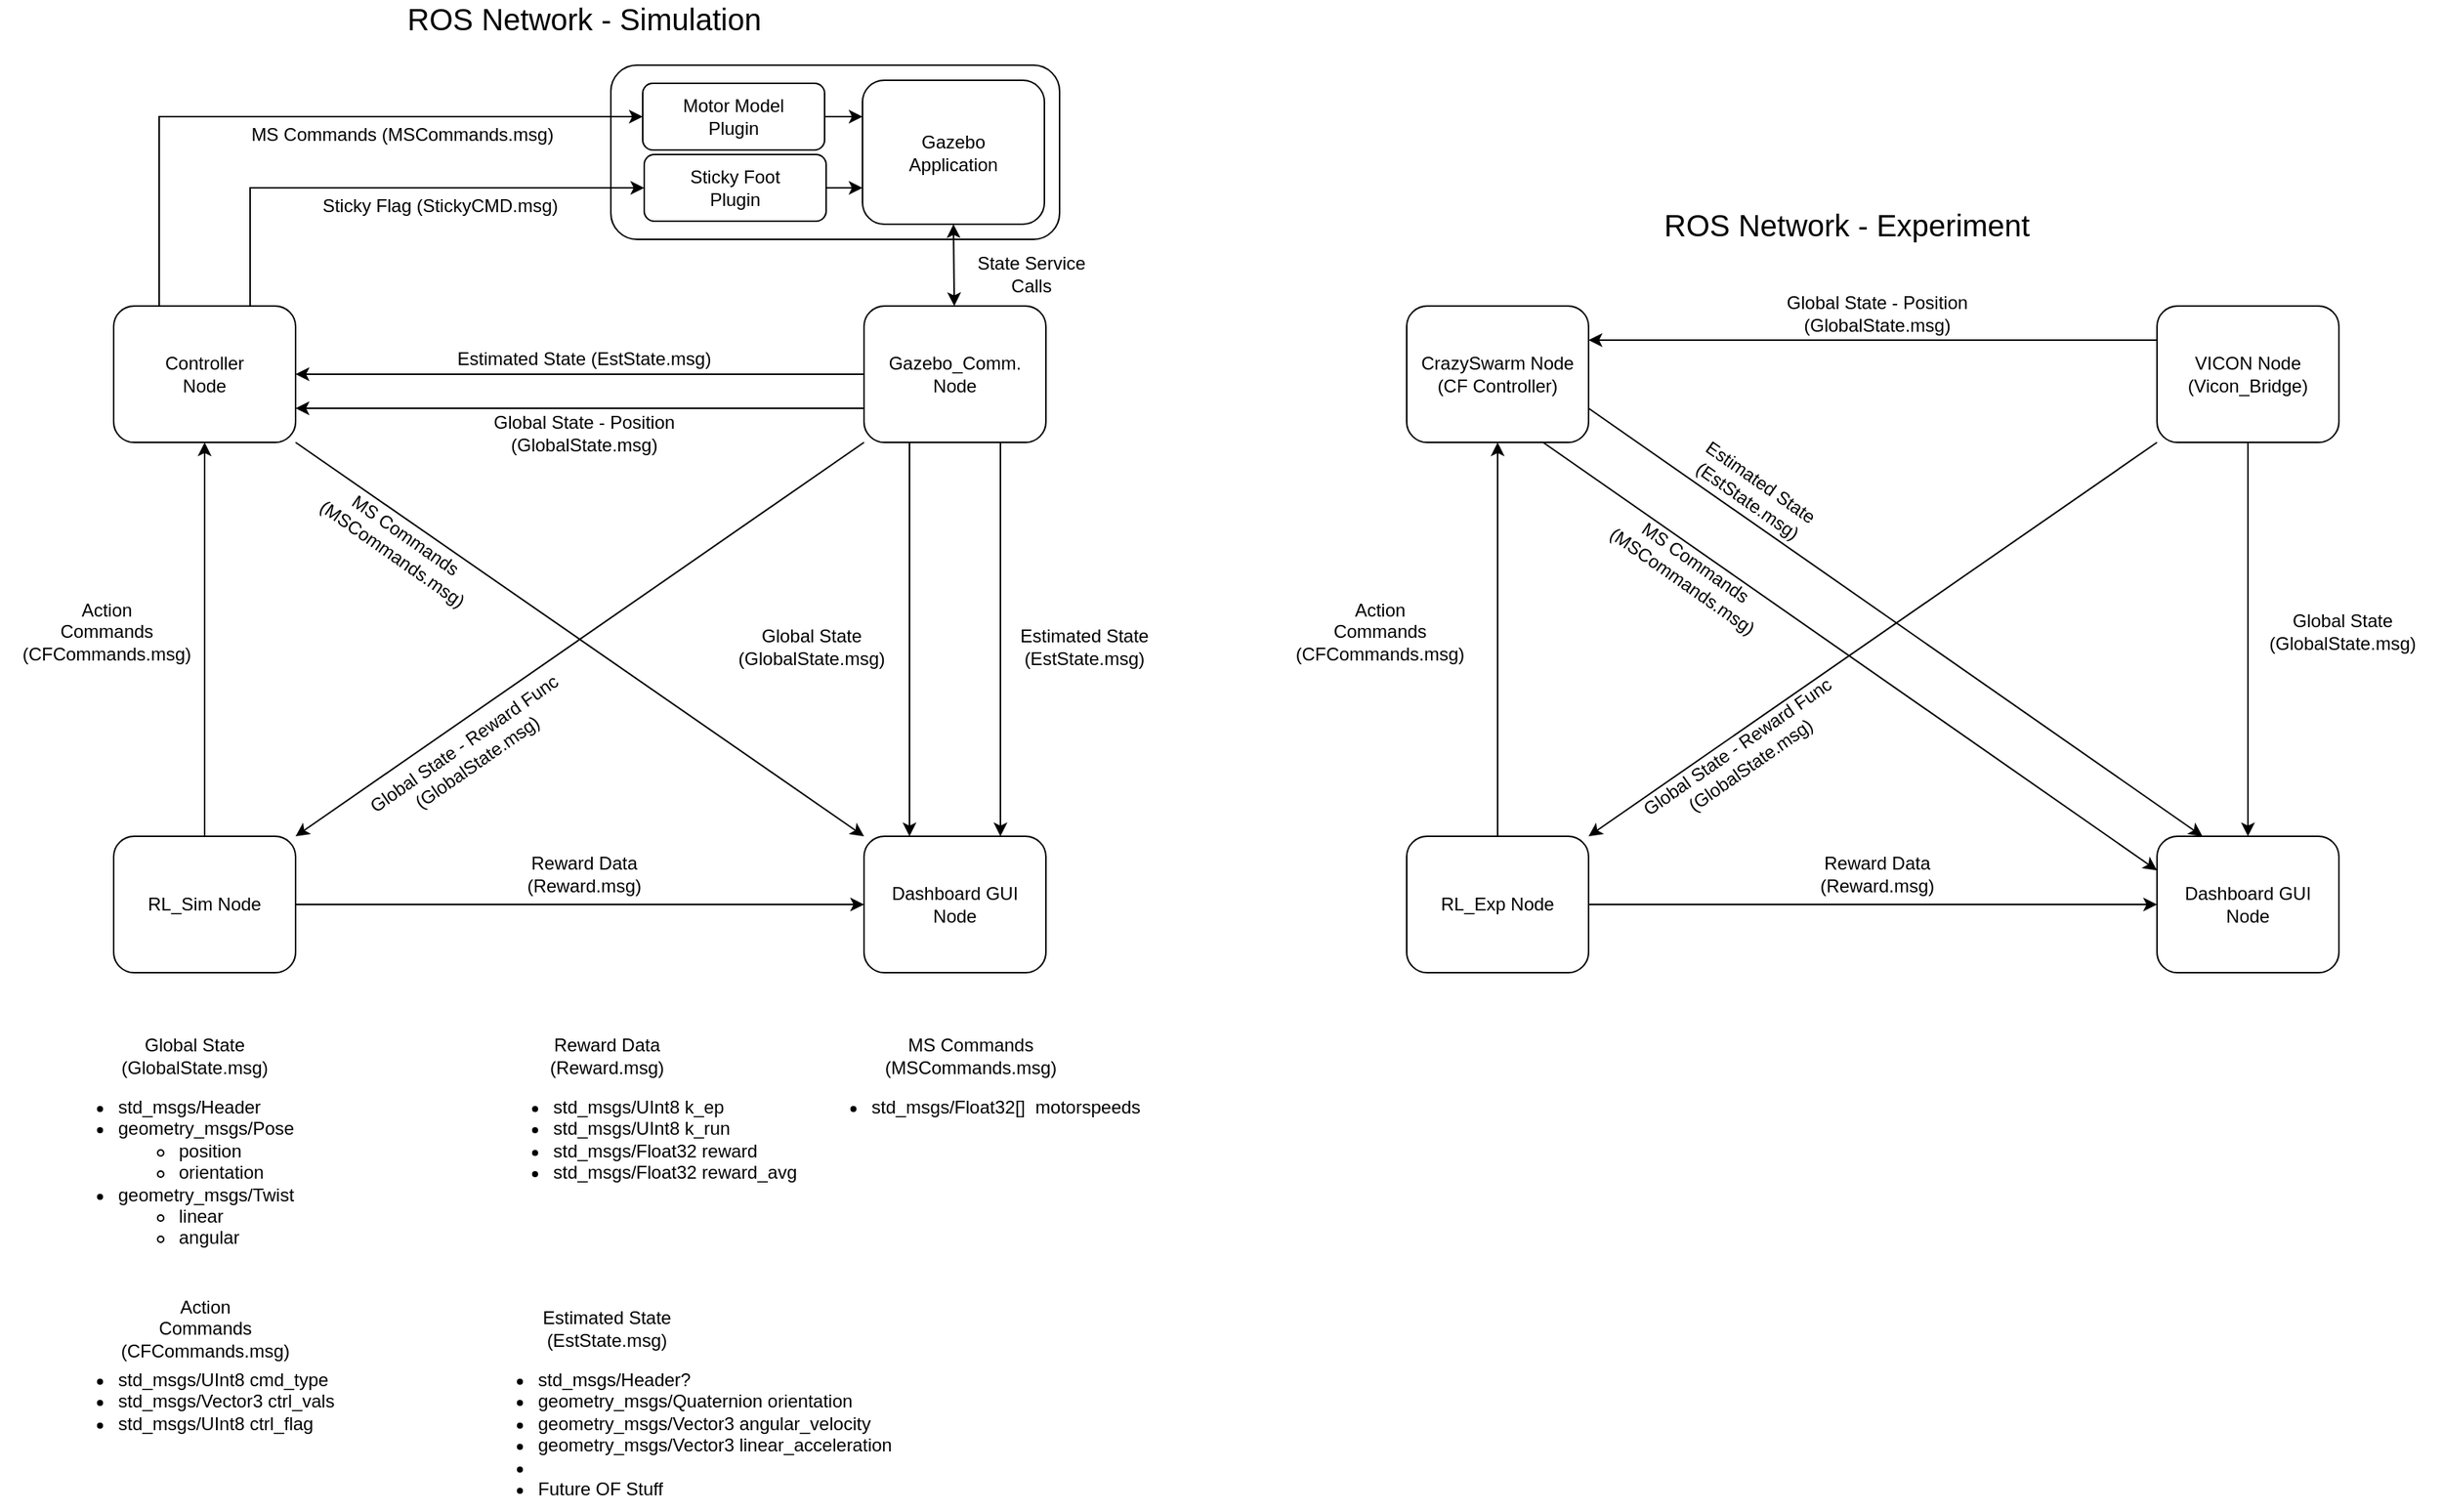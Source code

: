 <mxfile version="13.9.9" type="device" pages="2"><diagram id="4q4zT_EYPk3diKyVNwrd" name="Page-1"><mxGraphModel dx="1936" dy="1100" grid="1" gridSize="10" guides="1" tooltips="1" connect="1" arrows="1" fold="1" page="1" pageScale="1" pageWidth="850" pageHeight="1100" background="#FFFFFF" math="0" shadow="0"><root><mxCell id="0"/><mxCell id="1" parent="0"/><mxCell id="GYX6j8tE0jOFINhNC3Ar-2" value="" style="rounded=1;whiteSpace=wrap;html=1;align=right;" parent="1" vertex="1"><mxGeometry x="443" y="121" width="296" height="115" as="geometry"/></mxCell><mxCell id="csX2sQHDqy6ObiTzpXhX-31" style="edgeStyle=orthogonalEdgeStyle;rounded=0;orthogonalLoop=1;jettySize=auto;html=1;exitX=0.75;exitY=0;exitDx=0;exitDy=0;entryX=0;entryY=0.5;entryDx=0;entryDy=0;" edge="1" parent="1" source="GYX6j8tE0jOFINhNC3Ar-1" target="csX2sQHDqy6ObiTzpXhX-12"><mxGeometry relative="1" as="geometry"/></mxCell><mxCell id="csX2sQHDqy6ObiTzpXhX-32" style="edgeStyle=orthogonalEdgeStyle;rounded=0;orthogonalLoop=1;jettySize=auto;html=1;exitX=0.25;exitY=0;exitDx=0;exitDy=0;entryX=0;entryY=0.5;entryDx=0;entryDy=0;" edge="1" parent="1" source="GYX6j8tE0jOFINhNC3Ar-1" target="csX2sQHDqy6ObiTzpXhX-11"><mxGeometry relative="1" as="geometry"/></mxCell><mxCell id="GYX6j8tE0jOFINhNC3Ar-1" value="&lt;div&gt;Controller&lt;/div&gt;Node" style="rounded=1;whiteSpace=wrap;html=1;" parent="1" vertex="1"><mxGeometry x="115" y="280" width="120" height="90" as="geometry"/></mxCell><mxCell id="GYX6j8tE0jOFINhNC3Ar-3" value="&lt;div&gt;RL_Sim Node&lt;/div&gt;" style="rounded=1;whiteSpace=wrap;html=1;" parent="1" vertex="1"><mxGeometry x="115" y="630" width="120" height="90" as="geometry"/></mxCell><mxCell id="GYX6j8tE0jOFINhNC3Ar-4" value="" style="endArrow=classic;html=1;exitX=0.5;exitY=0;exitDx=0;exitDy=0;entryX=0.5;entryY=1;entryDx=0;entryDy=0;" parent="1" source="GYX6j8tE0jOFINhNC3Ar-3" target="GYX6j8tE0jOFINhNC3Ar-1" edge="1"><mxGeometry width="50" height="50" relative="1" as="geometry"><mxPoint x="400" y="590" as="sourcePoint"/><mxPoint x="450" y="540" as="targetPoint"/></mxGeometry></mxCell><mxCell id="GYX6j8tE0jOFINhNC3Ar-5" value="&lt;div&gt;Action&lt;br&gt;&lt;/div&gt;&lt;div&gt;Commands&lt;/div&gt;&lt;div&gt;(CFCommands.msg)&lt;br&gt;&lt;/div&gt;" style="text;html=1;align=center;verticalAlign=middle;resizable=0;points=[];autosize=1;" parent="1" vertex="1"><mxGeometry x="40" y="470" width="140" height="50" as="geometry"/></mxCell><mxCell id="GYX6j8tE0jOFINhNC3Ar-6" value="&lt;div&gt;&lt;font style=&quot;font-size: 20px&quot;&gt;ROS Network - Simulation&lt;br&gt;&lt;/font&gt; &lt;/div&gt;" style="text;html=1;align=center;verticalAlign=middle;resizable=0;points=[];autosize=1;" parent="1" vertex="1"><mxGeometry x="285" y="80" width="280" height="20" as="geometry"/></mxCell><mxCell id="GYX6j8tE0jOFINhNC3Ar-9" value="&lt;div&gt;Dashboard GUI&lt;br&gt;&lt;/div&gt;&lt;div&gt;Node&lt;br&gt;&lt;/div&gt;" style="rounded=1;whiteSpace=wrap;html=1;" parent="1" vertex="1"><mxGeometry x="610" y="630" width="120" height="90" as="geometry"/></mxCell><mxCell id="GYX6j8tE0jOFINhNC3Ar-10" value="" style="endArrow=classic;html=1;entryX=1;entryY=0;entryDx=0;entryDy=0;exitX=0;exitY=1;exitDx=0;exitDy=0;" parent="1" source="csX2sQHDqy6ObiTzpXhX-1" target="GYX6j8tE0jOFINhNC3Ar-3" edge="1"><mxGeometry width="50" height="50" relative="1" as="geometry"><mxPoint x="450" y="460" as="sourcePoint"/><mxPoint x="590" y="540" as="targetPoint"/></mxGeometry></mxCell><mxCell id="GYX6j8tE0jOFINhNC3Ar-23" value="" style="endArrow=classic;html=1;exitX=1;exitY=0.5;exitDx=0;exitDy=0;entryX=0;entryY=0.5;entryDx=0;entryDy=0;" parent="1" source="GYX6j8tE0jOFINhNC3Ar-3" target="GYX6j8tE0jOFINhNC3Ar-9" edge="1"><mxGeometry width="50" height="50" relative="1" as="geometry"><mxPoint x="409.5" y="675" as="sourcePoint"/><mxPoint x="409.5" y="440" as="targetPoint"/></mxGeometry></mxCell><mxCell id="GYX6j8tE0jOFINhNC3Ar-46" value="&lt;div&gt;CrazySwarm Node&lt;/div&gt;&lt;div&gt;(CF Controller)&lt;br&gt;&lt;/div&gt;" style="rounded=1;whiteSpace=wrap;html=1;" parent="1" vertex="1"><mxGeometry x="968" y="280" width="120" height="90" as="geometry"/></mxCell><mxCell id="GYX6j8tE0jOFINhNC3Ar-47" value="&lt;div&gt;VICON Node&lt;/div&gt;&lt;div&gt;(Vicon_Bridge)&lt;br&gt;&lt;/div&gt;" style="rounded=1;whiteSpace=wrap;html=1;" parent="1" vertex="1"><mxGeometry x="1463" y="280" width="120" height="90" as="geometry"/></mxCell><mxCell id="GYX6j8tE0jOFINhNC3Ar-48" value="&lt;div&gt;RL_Exp Node&lt;/div&gt;" style="rounded=1;whiteSpace=wrap;html=1;" parent="1" vertex="1"><mxGeometry x="968" y="630" width="120" height="90" as="geometry"/></mxCell><mxCell id="GYX6j8tE0jOFINhNC3Ar-49" value="" style="endArrow=classic;html=1;exitX=0.5;exitY=0;exitDx=0;exitDy=0;entryX=0.5;entryY=1;entryDx=0;entryDy=0;" parent="1" source="GYX6j8tE0jOFINhNC3Ar-48" target="GYX6j8tE0jOFINhNC3Ar-46" edge="1"><mxGeometry width="50" height="50" relative="1" as="geometry"><mxPoint x="1253" y="590" as="sourcePoint"/><mxPoint x="1303" y="540" as="targetPoint"/></mxGeometry></mxCell><mxCell id="GYX6j8tE0jOFINhNC3Ar-50" value="&lt;font style=&quot;font-size: 20px&quot;&gt;ROS Network - Experiment&lt;br&gt;&lt;/font&gt;" style="text;html=1;align=center;verticalAlign=middle;resizable=0;points=[];autosize=1;" parent="1" vertex="1"><mxGeometry x="1113" y="216" width="290" height="20" as="geometry"/></mxCell><mxCell id="GYX6j8tE0jOFINhNC3Ar-51" value="&lt;div&gt;MS Commands&lt;/div&gt;&lt;div&gt;(MSCommands.msg)&lt;/div&gt;" style="text;html=1;align=center;verticalAlign=middle;resizable=0;points=[];autosize=1;rotation=35;" parent="1" vertex="1"><mxGeometry x="1084" y="440" width="140" height="30" as="geometry"/></mxCell><mxCell id="GYX6j8tE0jOFINhNC3Ar-52" value="&lt;div&gt;Dashboard GUI&lt;br&gt;&lt;/div&gt;&lt;div&gt;Node&lt;br&gt;&lt;/div&gt;" style="rounded=1;whiteSpace=wrap;html=1;" parent="1" vertex="1"><mxGeometry x="1463" y="630" width="120" height="90" as="geometry"/></mxCell><mxCell id="GYX6j8tE0jOFINhNC3Ar-53" value="" style="endArrow=classic;html=1;exitX=0;exitY=1;exitDx=0;exitDy=0;entryX=1;entryY=0;entryDx=0;entryDy=0;" parent="1" source="GYX6j8tE0jOFINhNC3Ar-47" target="GYX6j8tE0jOFINhNC3Ar-48" edge="1"><mxGeometry width="50" height="50" relative="1" as="geometry"><mxPoint x="1083" y="540" as="sourcePoint"/><mxPoint x="1443" y="540" as="targetPoint"/></mxGeometry></mxCell><mxCell id="GYX6j8tE0jOFINhNC3Ar-54" value="" style="endArrow=classic;html=1;entryX=0.25;entryY=0;entryDx=0;entryDy=0;exitX=1;exitY=0.75;exitDx=0;exitDy=0;" parent="1" source="GYX6j8tE0jOFINhNC3Ar-46" target="GYX6j8tE0jOFINhNC3Ar-52" edge="1"><mxGeometry width="50" height="50" relative="1" as="geometry"><mxPoint x="1153" y="350" as="sourcePoint"/><mxPoint x="1123" y="765" as="targetPoint"/></mxGeometry></mxCell><mxCell id="GYX6j8tE0jOFINhNC3Ar-55" value="&lt;div&gt;Global State - Reward Func&lt;br&gt;&lt;/div&gt;&lt;div&gt; (GlobalState.msg)&lt;br&gt;&lt;/div&gt;" style="text;html=1;align=center;verticalAlign=middle;resizable=0;points=[];autosize=1;rotation=-35;" parent="1" vertex="1"><mxGeometry x="1100" y="562" width="180" height="30" as="geometry"/></mxCell><mxCell id="GYX6j8tE0jOFINhNC3Ar-56" value="" style="endArrow=classic;html=1;exitX=0;exitY=0.25;exitDx=0;exitDy=0;entryX=1;entryY=0.25;entryDx=0;entryDy=0;" parent="1" source="GYX6j8tE0jOFINhNC3Ar-47" target="GYX6j8tE0jOFINhNC3Ar-46" edge="1"><mxGeometry width="50" height="50" relative="1" as="geometry"><mxPoint x="1383" y="325" as="sourcePoint"/><mxPoint x="993" y="605" as="targetPoint"/></mxGeometry></mxCell><mxCell id="GYX6j8tE0jOFINhNC3Ar-57" value="&lt;div&gt;Global State - Position&lt;br&gt;&lt;/div&gt;&lt;div&gt;(GlobalState.msg)&lt;br&gt;&lt;/div&gt;" style="text;html=1;align=center;verticalAlign=middle;resizable=0;points=[];autosize=1;rotation=0;" parent="1" vertex="1"><mxGeometry x="1203" y="270" width="150" height="30" as="geometry"/></mxCell><mxCell id="GYX6j8tE0jOFINhNC3Ar-61" value="&lt;div&gt;Global State&lt;/div&gt;&lt;div&gt;(GlobalState.msg)&lt;/div&gt;" style="text;html=1;align=center;verticalAlign=middle;resizable=0;points=[];autosize=1;rotation=0;" parent="1" vertex="1"><mxGeometry x="1520" y="480" width="130" height="30" as="geometry"/></mxCell><mxCell id="GYX6j8tE0jOFINhNC3Ar-62" value="" style="endArrow=classic;html=1;exitX=0.5;exitY=1;exitDx=0;exitDy=0;entryX=0.5;entryY=0;entryDx=0;entryDy=0;" parent="1" source="GYX6j8tE0jOFINhNC3Ar-47" target="GYX6j8tE0jOFINhNC3Ar-52" edge="1"><mxGeometry width="50" height="50" relative="1" as="geometry"><mxPoint x="1463" y="335" as="sourcePoint"/><mxPoint x="1103" y="335" as="targetPoint"/></mxGeometry></mxCell><mxCell id="GYX6j8tE0jOFINhNC3Ar-63" value="&lt;div&gt;Estimated State&lt;/div&gt;&lt;div&gt;(EstState.msg)&lt;br&gt;&lt;/div&gt;" style="text;html=1;align=center;verticalAlign=middle;resizable=0;points=[];autosize=1;rotation=35;" parent="1" vertex="1"><mxGeometry x="1142" y="387" width="110" height="30" as="geometry"/></mxCell><mxCell id="GYX6j8tE0jOFINhNC3Ar-64" value="" style="endArrow=classic;html=1;exitX=1;exitY=0.5;exitDx=0;exitDy=0;entryX=0;entryY=0.5;entryDx=0;entryDy=0;" parent="1" source="GYX6j8tE0jOFINhNC3Ar-48" target="GYX6j8tE0jOFINhNC3Ar-52" edge="1"><mxGeometry width="50" height="50" relative="1" as="geometry"><mxPoint x="1262.5" y="675" as="sourcePoint"/><mxPoint x="1262.5" y="440" as="targetPoint"/></mxGeometry></mxCell><mxCell id="GYX6j8tE0jOFINhNC3Ar-65" value="&lt;div&gt;Reward Data&lt;/div&gt;&lt;div&gt;(Reward.msg)&lt;br&gt;&lt;/div&gt;" style="text;html=1;align=center;verticalAlign=middle;resizable=0;points=[];autosize=1;rotation=0;" parent="1" vertex="1"><mxGeometry x="1228" y="640" width="100" height="30" as="geometry"/></mxCell><mxCell id="GYX6j8tE0jOFINhNC3Ar-68" value="" style="endArrow=classic;html=1;exitX=0.75;exitY=1;exitDx=0;exitDy=0;entryX=0;entryY=0.25;entryDx=0;entryDy=0;" parent="1" source="GYX6j8tE0jOFINhNC3Ar-46" target="GYX6j8tE0jOFINhNC3Ar-52" edge="1"><mxGeometry width="50" height="50" relative="1" as="geometry"><mxPoint x="1463" y="312.5" as="sourcePoint"/><mxPoint x="1103" y="312.5" as="targetPoint"/></mxGeometry></mxCell><mxCell id="GYX6j8tE0jOFINhNC3Ar-71" value="&lt;div&gt;Action&lt;br&gt;&lt;/div&gt;&lt;div&gt;Commands&lt;/div&gt;&lt;div&gt;(CFCommands.msg)&lt;br&gt;&lt;/div&gt;" style="text;html=1;align=center;verticalAlign=middle;resizable=0;points=[];autosize=1;" parent="1" vertex="1"><mxGeometry x="880" y="470" width="140" height="50" as="geometry"/></mxCell><mxCell id="GYX6j8tE0jOFINhNC3Ar-72" value="" style="endArrow=classic;html=1;entryX=0;entryY=0;entryDx=0;entryDy=0;exitX=1;exitY=1;exitDx=0;exitDy=0;" parent="1" source="GYX6j8tE0jOFINhNC3Ar-1" target="GYX6j8tE0jOFINhNC3Ar-9" edge="1"><mxGeometry width="50" height="50" relative="1" as="geometry"><mxPoint x="230" y="369" as="sourcePoint"/><mxPoint x="590" y="369" as="targetPoint"/></mxGeometry></mxCell><mxCell id="GYX6j8tE0jOFINhNC3Ar-78" value="&lt;div&gt;Reward Data&lt;/div&gt;&lt;div&gt;(Reward.msg)&lt;br&gt;&lt;/div&gt;" style="text;html=1;align=center;verticalAlign=middle;resizable=0;points=[];autosize=1;rotation=0;" parent="1" vertex="1"><mxGeometry x="375" y="640" width="100" height="30" as="geometry"/></mxCell><mxCell id="GYX6j8tE0jOFINhNC3Ar-79" value="&lt;div&gt;Global State - Reward Func&lt;br&gt;&lt;/div&gt;&lt;div&gt; (GlobalState.msg)&lt;br&gt;&lt;/div&gt;" style="text;html=1;align=center;verticalAlign=middle;resizable=0;points=[];autosize=1;rotation=-35;" parent="1" vertex="1"><mxGeometry x="260" y="560" width="180" height="30" as="geometry"/></mxCell><mxCell id="GYX6j8tE0jOFINhNC3Ar-80" value="&lt;div&gt;MS Commands&lt;/div&gt;&lt;div&gt;(MSCommands.msg)&lt;/div&gt;" style="text;html=1;align=center;verticalAlign=middle;resizable=0;points=[];autosize=1;rotation=35;" parent="1" vertex="1"><mxGeometry x="233" y="422" width="140" height="30" as="geometry"/></mxCell><mxCell id="GYX6j8tE0jOFINhNC3Ar-81" value="&lt;div&gt;Global State&lt;/div&gt;&lt;div&gt;(GlobalState.msg)&lt;/div&gt;" style="text;html=1;align=center;verticalAlign=middle;resizable=0;points=[];autosize=1;rotation=0;" parent="1" vertex="1"><mxGeometry x="510" y="490" width="130" height="30" as="geometry"/></mxCell><mxCell id="GYX6j8tE0jOFINhNC3Ar-82" value="&lt;div&gt;Estimated State&lt;/div&gt;&lt;div&gt;(EstState.msg)&lt;br&gt;&lt;/div&gt;" style="text;html=1;align=center;verticalAlign=middle;resizable=0;points=[];autosize=1;rotation=0;" parent="1" vertex="1"><mxGeometry x="700" y="490" width="110" height="30" as="geometry"/></mxCell><mxCell id="GYX6j8tE0jOFINhNC3Ar-84" value="&lt;div&gt;Estimated State (EstState.msg)&lt;br&gt;&lt;/div&gt;" style="text;html=1;align=center;verticalAlign=middle;resizable=0;points=[];autosize=1;rotation=0;" parent="1" vertex="1"><mxGeometry x="320" y="305" width="210" height="20" as="geometry"/></mxCell><mxCell id="GYX6j8tE0jOFINhNC3Ar-87" value="&lt;div&gt;Global State - Position&lt;br&gt;&lt;/div&gt;&lt;div&gt;(GlobalState.msg)&lt;br&gt;&lt;/div&gt;" style="text;html=1;align=center;verticalAlign=middle;resizable=0;points=[];autosize=1;rotation=0;" parent="1" vertex="1"><mxGeometry x="350" y="349" width="150" height="30" as="geometry"/></mxCell><mxCell id="GYX6j8tE0jOFINhNC3Ar-89" value="&lt;div&gt;MS Commands (MSCommands.msg)&lt;/div&gt;" style="text;html=1;align=center;verticalAlign=middle;resizable=0;points=[];autosize=1;rotation=0;" parent="1" vertex="1"><mxGeometry x="185" y="157" width="240" height="20" as="geometry"/></mxCell><mxCell id="csX2sQHDqy6ObiTzpXhX-2" style="edgeStyle=orthogonalEdgeStyle;rounded=0;orthogonalLoop=1;jettySize=auto;html=1;exitX=0.25;exitY=1;exitDx=0;exitDy=0;entryX=0.25;entryY=0;entryDx=0;entryDy=0;" edge="1" parent="1" source="csX2sQHDqy6ObiTzpXhX-1" target="GYX6j8tE0jOFINhNC3Ar-9"><mxGeometry relative="1" as="geometry"/></mxCell><mxCell id="csX2sQHDqy6ObiTzpXhX-3" style="edgeStyle=orthogonalEdgeStyle;rounded=0;orthogonalLoop=1;jettySize=auto;html=1;exitX=0;exitY=0.75;exitDx=0;exitDy=0;entryX=1;entryY=0.75;entryDx=0;entryDy=0;" edge="1" parent="1" source="csX2sQHDqy6ObiTzpXhX-1" target="GYX6j8tE0jOFINhNC3Ar-1"><mxGeometry relative="1" as="geometry"/></mxCell><mxCell id="csX2sQHDqy6ObiTzpXhX-4" style="edgeStyle=orthogonalEdgeStyle;rounded=0;orthogonalLoop=1;jettySize=auto;html=1;exitX=0;exitY=0.5;exitDx=0;exitDy=0;entryX=1;entryY=0.5;entryDx=0;entryDy=0;" edge="1" parent="1" source="csX2sQHDqy6ObiTzpXhX-1" target="GYX6j8tE0jOFINhNC3Ar-1"><mxGeometry relative="1" as="geometry"/></mxCell><mxCell id="csX2sQHDqy6ObiTzpXhX-9" style="edgeStyle=orthogonalEdgeStyle;rounded=0;orthogonalLoop=1;jettySize=auto;html=1;exitX=0.75;exitY=1;exitDx=0;exitDy=0;entryX=0.75;entryY=0;entryDx=0;entryDy=0;" edge="1" parent="1" source="csX2sQHDqy6ObiTzpXhX-1" target="GYX6j8tE0jOFINhNC3Ar-9"><mxGeometry relative="1" as="geometry"/></mxCell><mxCell id="csX2sQHDqy6ObiTzpXhX-1" value="&lt;div&gt;Gazebo_Comm.&lt;/div&gt;&lt;div&gt;Node&lt;/div&gt;" style="rounded=1;whiteSpace=wrap;html=1;" vertex="1" parent="1"><mxGeometry x="610" y="280" width="120" height="90" as="geometry"/></mxCell><mxCell id="csX2sQHDqy6ObiTzpXhX-8" value="" style="endArrow=classic;startArrow=classic;html=1;entryX=0.5;entryY=1;entryDx=0;entryDy=0;" edge="1" parent="1" source="csX2sQHDqy6ObiTzpXhX-1" target="csX2sQHDqy6ObiTzpXhX-24"><mxGeometry width="50" height="50" relative="1" as="geometry"><mxPoint x="490" y="480" as="sourcePoint"/><mxPoint x="540" y="430" as="targetPoint"/></mxGeometry></mxCell><mxCell id="csX2sQHDqy6ObiTzpXhX-10" value="State Service &lt;br&gt;&lt;div&gt;Calls&lt;/div&gt;" style="text;html=1;align=center;verticalAlign=middle;resizable=0;points=[];autosize=1;" vertex="1" parent="1"><mxGeometry x="670" y="244" width="100" height="30" as="geometry"/></mxCell><mxCell id="csX2sQHDqy6ObiTzpXhX-27" style="edgeStyle=orthogonalEdgeStyle;rounded=0;orthogonalLoop=1;jettySize=auto;html=1;exitX=1;exitY=0.5;exitDx=0;exitDy=0;entryX=0;entryY=0.25;entryDx=0;entryDy=0;" edge="1" parent="1" source="csX2sQHDqy6ObiTzpXhX-11" target="csX2sQHDqy6ObiTzpXhX-24"><mxGeometry relative="1" as="geometry"/></mxCell><mxCell id="csX2sQHDqy6ObiTzpXhX-11" value="&lt;div&gt;Motor Model&lt;/div&gt;&lt;div&gt;Plugin&lt;br&gt; &lt;/div&gt;" style="rounded=1;whiteSpace=wrap;html=1;" vertex="1" parent="1"><mxGeometry x="464" y="133" width="120" height="44" as="geometry"/></mxCell><mxCell id="csX2sQHDqy6ObiTzpXhX-25" style="edgeStyle=orthogonalEdgeStyle;rounded=0;orthogonalLoop=1;jettySize=auto;html=1;exitX=1;exitY=0.5;exitDx=0;exitDy=0;entryX=0;entryY=0.75;entryDx=0;entryDy=0;" edge="1" parent="1" source="csX2sQHDqy6ObiTzpXhX-12" target="csX2sQHDqy6ObiTzpXhX-24"><mxGeometry relative="1" as="geometry"/></mxCell><mxCell id="csX2sQHDqy6ObiTzpXhX-12" value="&lt;div&gt;Sticky Foot&lt;/div&gt;&lt;div&gt;Plugin&lt;br&gt;&lt;/div&gt;" style="rounded=1;whiteSpace=wrap;html=1;" vertex="1" parent="1"><mxGeometry x="465" y="180" width="120" height="44" as="geometry"/></mxCell><mxCell id="csX2sQHDqy6ObiTzpXhX-23" value="Sticky Flag (StickyCMD.msg)" style="text;html=1;align=center;verticalAlign=middle;resizable=0;points=[];autosize=1;rotation=0;" vertex="1" parent="1"><mxGeometry x="235" y="204" width="190" height="20" as="geometry"/></mxCell><mxCell id="csX2sQHDqy6ObiTzpXhX-24" value="&lt;div&gt;Gazebo&lt;/div&gt;&lt;div&gt;Application&lt;br&gt;&lt;/div&gt;" style="rounded=1;whiteSpace=wrap;html=1;" vertex="1" parent="1"><mxGeometry x="609" y="131" width="120" height="95" as="geometry"/></mxCell><mxCell id="r23Sy4kyAW7ISlO-Up5t-1" value="&lt;div&gt;Action&lt;br&gt;&lt;/div&gt;&lt;div&gt;Commands&lt;/div&gt;&lt;div&gt;(CFCommands.msg)&lt;br&gt;&lt;/div&gt;" style="text;html=1;align=center;verticalAlign=middle;resizable=0;points=[];autosize=1;" vertex="1" parent="1"><mxGeometry x="105" y="930" width="140" height="50" as="geometry"/></mxCell><mxCell id="r23Sy4kyAW7ISlO-Up5t-2" value="&lt;div&gt;Reward Data&lt;/div&gt;&lt;div&gt;(Reward.msg)&lt;br&gt;&lt;/div&gt;" style="text;html=1;align=center;verticalAlign=middle;resizable=0;points=[];autosize=1;rotation=0;" vertex="1" parent="1"><mxGeometry x="390" y="760" width="100" height="30" as="geometry"/></mxCell><mxCell id="r23Sy4kyAW7ISlO-Up5t-3" value="&lt;div&gt;Global State&lt;/div&gt;&lt;div&gt;(GlobalState.msg)&lt;/div&gt;" style="text;html=1;align=center;verticalAlign=middle;resizable=0;points=[];autosize=1;rotation=0;" vertex="1" parent="1"><mxGeometry x="103" y="760" width="130" height="30" as="geometry"/></mxCell><mxCell id="r23Sy4kyAW7ISlO-Up5t-4" value="&lt;div&gt;Estimated State&lt;/div&gt;&lt;div&gt;(EstState.msg)&lt;br&gt;&lt;/div&gt;" style="text;html=1;align=center;verticalAlign=middle;resizable=0;points=[];autosize=1;rotation=0;" vertex="1" parent="1"><mxGeometry x="385" y="940" width="110" height="30" as="geometry"/></mxCell><mxCell id="r23Sy4kyAW7ISlO-Up5t-5" value="&lt;div&gt;MS Commands&lt;/div&gt;&lt;div&gt;(MSCommands.msg)&lt;/div&gt;" style="text;html=1;align=center;verticalAlign=middle;resizable=0;points=[];autosize=1;rotation=0;" vertex="1" parent="1"><mxGeometry x="610" y="760" width="140" height="30" as="geometry"/></mxCell><mxCell id="r23Sy4kyAW7ISlO-Up5t-6" value="&lt;ul&gt;&lt;li&gt;std_msgs/Header &lt;br&gt;&lt;/li&gt;&lt;li&gt;geometry_msgs/Pose&lt;/li&gt;&lt;ul&gt;&lt;li&gt;position&lt;/li&gt;&lt;li&gt;orientation&lt;/li&gt;&lt;/ul&gt;&lt;li&gt;geometry_msgs/Twist&lt;/li&gt;&lt;ul&gt;&lt;li&gt;linear&lt;/li&gt;&lt;li&gt;angular&lt;br&gt;&lt;/li&gt;&lt;/ul&gt;&lt;/ul&gt;&lt;div&gt;&lt;br&gt;&lt;/div&gt;&lt;div&gt;&lt;br&gt;&lt;/div&gt;" style="text;html=1;strokeColor=none;fillColor=none;spacing=5;spacingTop=-20;whiteSpace=wrap;overflow=hidden;rounded=0;" vertex="1" parent="1"><mxGeometry x="73" y="800" width="190" height="120" as="geometry"/></mxCell><mxCell id="r23Sy4kyAW7ISlO-Up5t-7" value="&lt;ul&gt;&lt;li&gt;std_msgs/Header?&lt;br&gt;&lt;/li&gt;&lt;li&gt;geometry_msgs/Quaternion orientation&lt;br&gt;&lt;/li&gt;&lt;li&gt;geometry_msgs/Vector3 angular_velocity&lt;/li&gt;&lt;li&gt;geometry_msgs/Vector3 linear_acceleration&lt;/li&gt;&lt;li&gt;&amp;nbsp;&lt;/li&gt;&lt;li&gt;Future OF Stuff&lt;br&gt;&lt;/li&gt;&lt;/ul&gt;&lt;div&gt;&lt;br&gt;&lt;/div&gt;" style="text;html=1;strokeColor=none;fillColor=none;spacing=5;spacingTop=-20;whiteSpace=wrap;overflow=hidden;rounded=0;" vertex="1" parent="1"><mxGeometry x="350" y="980" width="320" height="95" as="geometry"/></mxCell><mxCell id="r23Sy4kyAW7ISlO-Up5t-8" value="&lt;ul&gt;&lt;li&gt;std_msgs/UInt8 k_ep&lt;/li&gt;&lt;li&gt;std_msgs/UInt8 k_run&lt;/li&gt;&lt;li&gt;std_msgs/Float32 reward&lt;/li&gt;&lt;li&gt;std_msgs/Float32 reward_avg&lt;br&gt;&lt;/li&gt;&lt;/ul&gt;&lt;div&gt;&lt;br&gt;&lt;/div&gt;&lt;div&gt;&lt;br&gt;&lt;/div&gt;" style="text;html=1;strokeColor=none;fillColor=none;spacing=5;spacingTop=-20;whiteSpace=wrap;overflow=hidden;rounded=0;" vertex="1" parent="1"><mxGeometry x="360" y="800" width="240" height="70" as="geometry"/></mxCell><mxCell id="r23Sy4kyAW7ISlO-Up5t-9" value="&lt;ul&gt;&lt;li&gt;std_msgs/Float32[]&amp;nbsp; motorspeeds&lt;br&gt;&lt;/li&gt;&lt;/ul&gt;" style="text;html=1;strokeColor=none;fillColor=none;spacing=5;spacingTop=-20;whiteSpace=wrap;overflow=hidden;rounded=0;" vertex="1" parent="1"><mxGeometry x="570" y="800" width="260" height="20" as="geometry"/></mxCell><mxCell id="r23Sy4kyAW7ISlO-Up5t-10" value="&lt;ul&gt;&lt;li&gt;std_msgs/UInt8 cmd_type&lt;/li&gt;&lt;li&gt;std_msgs/Vector3 ctrl_vals&lt;/li&gt;&lt;li&gt;std_msgs/UInt8 ctrl_flag&lt;br&gt;&lt;/li&gt;&lt;/ul&gt;&lt;div&gt;&lt;br&gt;&lt;/div&gt;&lt;div&gt;&lt;br&gt;&lt;/div&gt;" style="text;html=1;strokeColor=none;fillColor=none;spacing=5;spacingTop=-20;whiteSpace=wrap;overflow=hidden;rounded=0;" vertex="1" parent="1"><mxGeometry x="73" y="980" width="220" height="45" as="geometry"/></mxCell></root></mxGraphModel></diagram><diagram id="nIwKfeP6t6e0K-6bQi9A" name="Page-2"><mxGraphModel dx="1355" dy="770" grid="1" gridSize="10" guides="1" tooltips="1" connect="1" arrows="1" fold="1" page="1" pageScale="1" pageWidth="850" pageHeight="1100" math="0" shadow="0"><root><mxCell id="eUmmcljjAVMP1PaqSPiZ-0"/><mxCell id="eUmmcljjAVMP1PaqSPiZ-1" parent="eUmmcljjAVMP1PaqSPiZ-0"/><mxCell id="n7GJKIN_BkU1mC2qrZna-0" value="&lt;div&gt;Action&lt;br&gt;&lt;/div&gt;&lt;div&gt;Commands&lt;/div&gt;&lt;div&gt;(CFCommands.msg)&lt;br&gt;&lt;/div&gt;" style="text;html=1;align=center;verticalAlign=middle;resizable=0;points=[];autosize=1;" parent="eUmmcljjAVMP1PaqSPiZ-1" vertex="1"><mxGeometry x="500" y="330" width="140" height="50" as="geometry"/></mxCell><mxCell id="g4kGXNhMa9So99Ss_wjb-0" value="&lt;div&gt;Reward Data&lt;/div&gt;&lt;div&gt;(Reward.msg)&lt;br&gt;&lt;/div&gt;" style="text;html=1;align=center;verticalAlign=middle;resizable=0;points=[];autosize=1;rotation=0;" parent="eUmmcljjAVMP1PaqSPiZ-1" vertex="1"><mxGeometry x="370" y="95" width="100" height="30" as="geometry"/></mxCell><mxCell id="1iVR3jgshGj8voVjU0Wq-0" value="&lt;div&gt;Global State&lt;/div&gt;&lt;div&gt;(GlobalState.msg)&lt;/div&gt;" style="text;html=1;align=center;verticalAlign=middle;resizable=0;points=[];autosize=1;rotation=0;" parent="eUmmcljjAVMP1PaqSPiZ-1" vertex="1"><mxGeometry x="80" y="95" width="130" height="30" as="geometry"/></mxCell><mxCell id="wXeXgULKl54EpwOFL07P-0" value="&lt;div&gt;Estimated State&lt;/div&gt;&lt;div&gt;(EstState.msg)&lt;br&gt;&lt;/div&gt;" style="text;html=1;align=center;verticalAlign=middle;resizable=0;points=[];autosize=1;rotation=0;" parent="eUmmcljjAVMP1PaqSPiZ-1" vertex="1"><mxGeometry x="90" y="340" width="110" height="30" as="geometry"/></mxCell><mxCell id="G61nbyIcO0rgjP_906iy-0" value="&lt;div&gt;MS Commands&lt;/div&gt;&lt;div&gt;(MSCommands.msg)&lt;/div&gt;" style="text;html=1;align=center;verticalAlign=middle;resizable=0;points=[];autosize=1;rotation=0;" parent="eUmmcljjAVMP1PaqSPiZ-1" vertex="1"><mxGeometry x="600" y="95" width="140" height="30" as="geometry"/></mxCell><mxCell id="We3G5fBXF-yeKgjlOx5w-1" value="&lt;ul&gt;&lt;li&gt;std_msgs/Header &lt;br&gt;&lt;/li&gt;&lt;li&gt;geometry_msgs/Pose&lt;/li&gt;&lt;ul&gt;&lt;li&gt;position&lt;/li&gt;&lt;li&gt;orientation&lt;/li&gt;&lt;/ul&gt;&lt;li&gt;geometry_msgs/Twist&lt;/li&gt;&lt;ul&gt;&lt;li&gt;linear&lt;/li&gt;&lt;li&gt;angular&lt;br&gt;&lt;/li&gt;&lt;/ul&gt;&lt;/ul&gt;&lt;div&gt;&lt;br&gt;&lt;/div&gt;&lt;div&gt;&lt;br&gt;&lt;/div&gt;" style="text;html=1;strokeColor=none;fillColor=none;spacing=5;spacingTop=-20;whiteSpace=wrap;overflow=hidden;rounded=0;" parent="eUmmcljjAVMP1PaqSPiZ-1" vertex="1"><mxGeometry x="50" y="135" width="190" height="120" as="geometry"/></mxCell><mxCell id="We3G5fBXF-yeKgjlOx5w-2" value="&lt;ul&gt;&lt;li&gt;std_msgs/Header?&lt;br&gt;&lt;/li&gt;&lt;li&gt;geometry_msgs/Quaternion orientation&lt;br&gt;&lt;/li&gt;&lt;li&gt;geometry_msgs/Vector3 angular_velocity&lt;/li&gt;&lt;li&gt;geometry_msgs/Vector3 linear_acceleration&lt;/li&gt;&lt;li&gt;&amp;nbsp;&lt;/li&gt;&lt;li&gt;Future OF Stuff&lt;br&gt;&lt;/li&gt;&lt;/ul&gt;&lt;div&gt;&lt;br&gt;&lt;/div&gt;" style="text;html=1;strokeColor=none;fillColor=none;spacing=5;spacingTop=-20;whiteSpace=wrap;overflow=hidden;rounded=0;" parent="eUmmcljjAVMP1PaqSPiZ-1" vertex="1"><mxGeometry x="50" y="390" width="320" height="120" as="geometry"/></mxCell><mxCell id="We3G5fBXF-yeKgjlOx5w-3" value="&lt;ul&gt;&lt;li&gt;std_msgs/UInt8 k_ep&lt;/li&gt;&lt;li&gt;std_msgs/UInt8 k_run&lt;/li&gt;&lt;li&gt;std_msgs/Float32 reward&lt;/li&gt;&lt;li&gt;std_msgs/Float32 reward_avg&lt;br&gt;&lt;/li&gt;&lt;/ul&gt;&lt;div&gt;&lt;br&gt;&lt;/div&gt;&lt;div&gt;&lt;br&gt;&lt;/div&gt;" style="text;html=1;strokeColor=none;fillColor=none;spacing=5;spacingTop=-20;whiteSpace=wrap;overflow=hidden;rounded=0;" parent="eUmmcljjAVMP1PaqSPiZ-1" vertex="1"><mxGeometry x="340" y="135" width="240" height="120" as="geometry"/></mxCell><mxCell id="We3G5fBXF-yeKgjlOx5w-4" value="&lt;ul&gt;&lt;li&gt;std_msgs/Float32[]&amp;nbsp; motorspeeds&lt;br&gt;&lt;/li&gt;&lt;/ul&gt;" style="text;html=1;strokeColor=none;fillColor=none;spacing=5;spacingTop=-20;whiteSpace=wrap;overflow=hidden;rounded=0;" parent="eUmmcljjAVMP1PaqSPiZ-1" vertex="1"><mxGeometry x="570" y="135" width="260" height="120" as="geometry"/></mxCell><mxCell id="We3G5fBXF-yeKgjlOx5w-5" value="&lt;ul&gt;&lt;li&gt;std_msgs/UInt8 cmd_type&lt;/li&gt;&lt;li&gt;std_msgs/Vector3 ctrl_vals&lt;/li&gt;&lt;li&gt;std_msgs/UInt8 ctrl_flag&lt;br&gt;&lt;/li&gt;&lt;/ul&gt;&lt;div&gt;&lt;br&gt;&lt;/div&gt;&lt;div&gt;&lt;br&gt;&lt;/div&gt;" style="text;html=1;strokeColor=none;fillColor=none;spacing=5;spacingTop=-20;whiteSpace=wrap;overflow=hidden;rounded=0;" parent="eUmmcljjAVMP1PaqSPiZ-1" vertex="1"><mxGeometry x="470" y="390" width="260" height="120" as="geometry"/></mxCell></root></mxGraphModel></diagram></mxfile>
